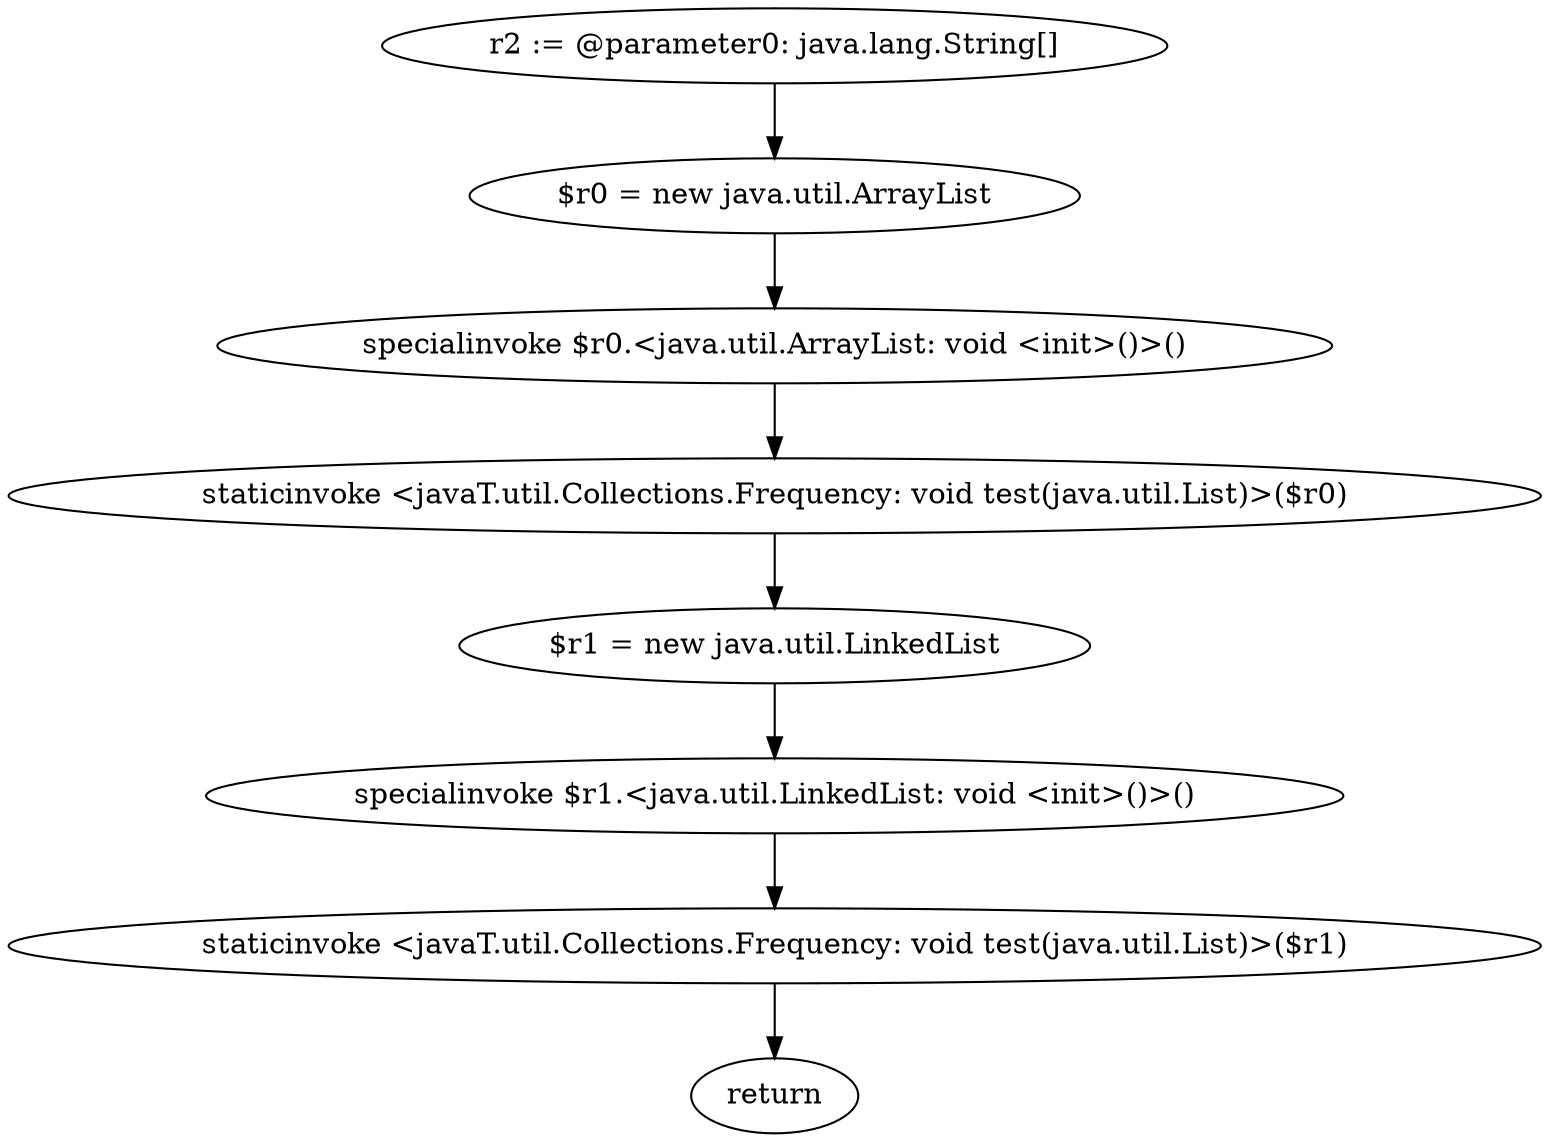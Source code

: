 digraph "unitGraph" {
    "r2 := @parameter0: java.lang.String[]"
    "$r0 = new java.util.ArrayList"
    "specialinvoke $r0.<java.util.ArrayList: void <init>()>()"
    "staticinvoke <javaT.util.Collections.Frequency: void test(java.util.List)>($r0)"
    "$r1 = new java.util.LinkedList"
    "specialinvoke $r1.<java.util.LinkedList: void <init>()>()"
    "staticinvoke <javaT.util.Collections.Frequency: void test(java.util.List)>($r1)"
    "return"
    "r2 := @parameter0: java.lang.String[]"->"$r0 = new java.util.ArrayList";
    "$r0 = new java.util.ArrayList"->"specialinvoke $r0.<java.util.ArrayList: void <init>()>()";
    "specialinvoke $r0.<java.util.ArrayList: void <init>()>()"->"staticinvoke <javaT.util.Collections.Frequency: void test(java.util.List)>($r0)";
    "staticinvoke <javaT.util.Collections.Frequency: void test(java.util.List)>($r0)"->"$r1 = new java.util.LinkedList";
    "$r1 = new java.util.LinkedList"->"specialinvoke $r1.<java.util.LinkedList: void <init>()>()";
    "specialinvoke $r1.<java.util.LinkedList: void <init>()>()"->"staticinvoke <javaT.util.Collections.Frequency: void test(java.util.List)>($r1)";
    "staticinvoke <javaT.util.Collections.Frequency: void test(java.util.List)>($r1)"->"return";
}
